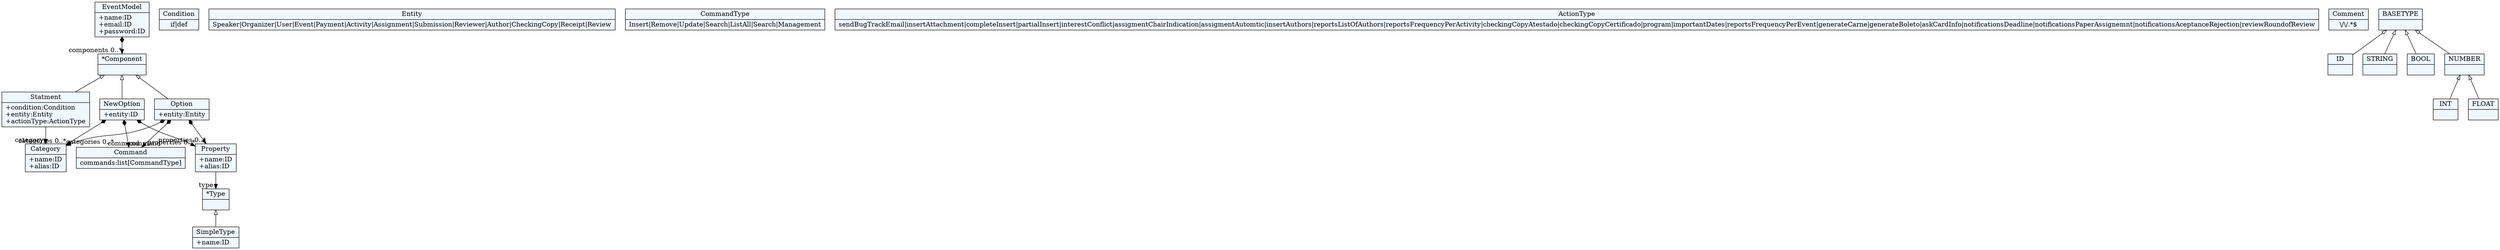 
    digraph xtext {
    fontname = "Bitstream Vera Sans"
    fontsize = 8
    node[
        shape=record,
        style=filled,
        fillcolor=aliceblue
    ]
    nodesep = 0.3
    edge[dir=black,arrowtail=empty]


140616078655768 -> 140616078657624[arrowtail=diamond, dir=both, headlabel="components 0..*"]
140616078655768[ label="{EventModel|+name:ID\l+email:ID\l+password:ID\l}"]

140616078657624[ label="{*Component|}"]
140616078657624 -> 140616078663192 [dir=back]
140616078657624 -> 140616078659480 [dir=back]
140616078657624 -> 140616078665048 [dir=back]

140616078659480 -> 140616078668760[headlabel="category "]
140616078659480[ label="{Statment|+condition:Condition\l+entity:Entity\l+actionType:ActionType\l}"]

140616078661336[ label="{Condition|if\|def}"]

140616078663192 -> 140616078672472[arrowtail=diamond, dir=both, headlabel="properties 0..*"]
140616078663192 -> 140616078666904[arrowtail=diamond, dir=both, headlabel="command "]
140616078663192 -> 140616078668760[arrowtail=diamond, dir=both, headlabel="categories 0..*"]
140616078663192[ label="{Option|+entity:Entity\l}"]

140616078665048 -> 140616078672472[arrowtail=diamond, dir=both, headlabel="properties 0..*"]
140616078665048 -> 140616078666904[arrowtail=diamond, dir=both, headlabel="command "]
140616078665048 -> 140616078668760[arrowtail=diamond, dir=both, headlabel="categories 0..*"]
140616078665048[ label="{NewOption|+entity:ID\l}"]

140616078666904[ label="{Command|commands:list[CommandType]\l}"]

140616078668760[ label="{Category|+name:ID\l+alias:ID\l}"]

140616078670616[ label="{Entity|Speaker\|Organizer\|User\|Event\|Payment\|Activity\|Assignment\|Submission\|Reviewer\|Author\|CheckingCopy\|Receipt\|Review}"]

140616078672472 -> 140616078674328[headlabel="type "]
140616078672472[ label="{Property|+name:ID\l+alias:ID\l}"]

140616078674328[ label="{*Type|}"]
140616078674328 -> 140616078329032 [dir=back]

140616078329032[ label="{SimpleType|+name:ID\l}"]

140616078676184[ label="{CommandType|Insert\|Remove\|Update\|Search\|ListAll\|Search\|Management}"]

140616078678040[ label="{ActionType|sendBugTrackEmail\|insertAttachment\|completeInsert\|partialInsert\|interestConflict\|assigmentChairIndication\|assigmentAutomtic\|insertAuthors\|reportsListOfAuthors\|reportsFrequencyPerActivity\|checkingCopyAtestado\|checkingCopyCertificado\|program\|importantDates\|reportsFrequencyPerEvent\|generateCarne\|generateBoleto\|askCardInfo\|notificationsDeadline\|notificationsPaperAssignemnt\|notificationsAceptanceRejection\|reviewRoundofReview}"]

140616078679896[ label="{Comment|\\/\\/.*$}"]

140616078345752[ label="{ID|}"]

140616078362408[ label="{STRING|}"]

140616078364264[ label="{BOOL|}"]

140616078366120[ label="{INT|}"]

140616078368616[ label="{FLOAT|}"]

140616078489144[ label="{NUMBER|}"]
140616078489144 -> 140616078368616 [dir=back]
140616078489144 -> 140616078366120 [dir=back]

140616078491000[ label="{BASETYPE|}"]
140616078491000 -> 140616078489144 [dir=back]
140616078491000 -> 140616078364264 [dir=back]
140616078491000 -> 140616078345752 [dir=back]
140616078491000 -> 140616078362408 [dir=back]


}
